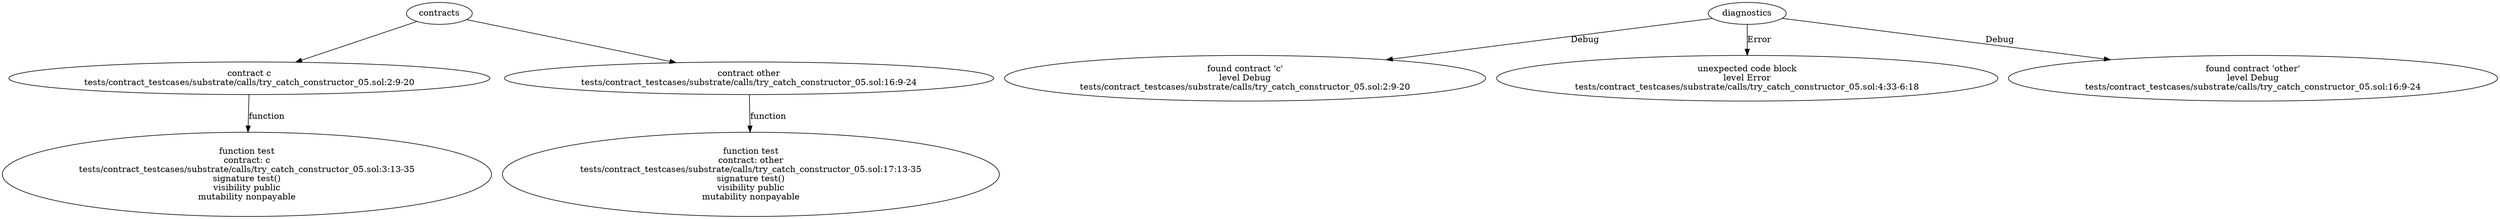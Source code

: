 strict digraph "tests/contract_testcases/substrate/calls/try_catch_constructor_05.sol" {
	contract [label="contract c\ntests/contract_testcases/substrate/calls/try_catch_constructor_05.sol:2:9-20"]
	test [label="function test\ncontract: c\ntests/contract_testcases/substrate/calls/try_catch_constructor_05.sol:3:13-35\nsignature test()\nvisibility public\nmutability nonpayable"]
	contract_3 [label="contract other\ntests/contract_testcases/substrate/calls/try_catch_constructor_05.sol:16:9-24"]
	test_4 [label="function test\ncontract: other\ntests/contract_testcases/substrate/calls/try_catch_constructor_05.sol:17:13-35\nsignature test()\nvisibility public\nmutability nonpayable"]
	diagnostic [label="found contract 'c'\nlevel Debug\ntests/contract_testcases/substrate/calls/try_catch_constructor_05.sol:2:9-20"]
	diagnostic_7 [label="unexpected code block\nlevel Error\ntests/contract_testcases/substrate/calls/try_catch_constructor_05.sol:4:33-6:18"]
	diagnostic_8 [label="found contract 'other'\nlevel Debug\ntests/contract_testcases/substrate/calls/try_catch_constructor_05.sol:16:9-24"]
	contracts -> contract
	contract -> test [label="function"]
	contracts -> contract_3
	contract_3 -> test_4 [label="function"]
	diagnostics -> diagnostic [label="Debug"]
	diagnostics -> diagnostic_7 [label="Error"]
	diagnostics -> diagnostic_8 [label="Debug"]
}

